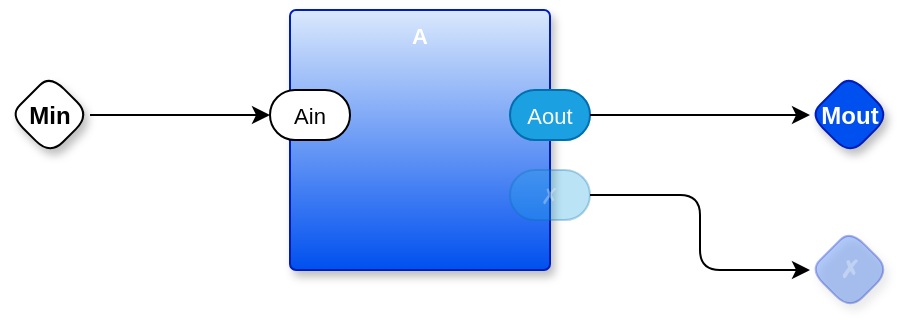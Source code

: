 <mxfile version="24.0.4" type="device" pages="2">
  <diagram name="main" id="m0zTKrYATkNEm8Ja8VeW">
    <mxGraphModel dx="998" dy="573" grid="1" gridSize="10" guides="1" tooltips="1" connect="1" arrows="1" fold="1" page="1" pageScale="1" pageWidth="850" pageHeight="1100" math="0" shadow="0">
      <root>
        <mxCell id="0" />
        <mxCell id="1" parent="0" />
        <mxCell id="IrST1PDGbHLIt9srIL5f-14" style="edgeStyle=orthogonalEdgeStyle;rounded=0;orthogonalLoop=1;jettySize=auto;html=1;exitX=1;exitY=0.5;exitDx=0;exitDy=0;exitPerimeter=0;" parent="1" source="IrST1PDGbHLIt9srIL5f-1" target="IrST1PDGbHLIt9srIL5f-8" edge="1">
          <mxGeometry relative="1" as="geometry" />
        </mxCell>
        <mxCell id="IrST1PDGbHLIt9srIL5f-1" value="Min" style="rhombus;whiteSpace=wrap;html=1;rounded=1;fontStyle=1;glass=0;sketch=0;fontSize=12;points=[[0,0.5,0,0,0],[0.5,0,0,0,0],[0.5,1,0,0,0],[1,0.5,0,0,0]];shadow=1;fontFamily=Helvetica;fontColor=default;" parent="1" vertex="1">
          <mxGeometry x="40" y="122.5" width="40" height="40" as="geometry" />
        </mxCell>
        <mxCell id="IrST1PDGbHLIt9srIL5f-6" value="A" style="rounded=1;whiteSpace=wrap;html=1;sketch=0;container=1;recursiveResize=0;verticalAlign=top;arcSize=6;fontStyle=1;autosize=0;points=[];absoluteArcSize=1;shadow=1;strokeColor=#001DBC;fillColor=#DAE8FC;fontColor=#ffffff;gradientColor=#0050EF;fontFamily=Helvetica;fontSize=11;" parent="1" vertex="1">
          <mxGeometry x="180" y="90" width="130" height="130" as="geometry">
            <mxRectangle x="-98" y="-1230" width="99" height="26" as="alternateBounds" />
          </mxGeometry>
        </mxCell>
        <mxCell id="IrST1PDGbHLIt9srIL5f-9" value="Aout" style="rounded=1;whiteSpace=wrap;html=1;sketch=0;points=[[0,0.5,0,0,0],[1,0.5,0,0,0]];fillColor=#1ba1e2;fontColor=#ffffff;strokeColor=#006EAF;arcSize=50;fontFamily=Helvetica;fontSize=11;" parent="IrST1PDGbHLIt9srIL5f-6" vertex="1">
          <mxGeometry x="110" y="40" width="40" height="25" as="geometry" />
        </mxCell>
        <mxCell id="IrST1PDGbHLIt9srIL5f-10" value="✗" style="rounded=1;whiteSpace=wrap;html=1;sketch=0;points=[[0,0.5,0,0,0],[1,0.5,0,0,0]];fillColor=#1ba1e2;fontColor=#ffffff;strokeColor=#006EAF;arcSize=50;opacity=30;textOpacity=30;fontFamily=Helvetica;fontSize=11;" parent="IrST1PDGbHLIt9srIL5f-6" vertex="1">
          <mxGeometry x="110" y="80" width="40" height="25" as="geometry" />
        </mxCell>
        <mxCell id="IrST1PDGbHLIt9srIL5f-8" value="Ain" style="rounded=1;whiteSpace=wrap;html=1;sketch=0;points=[[0,0.5,0,0,0],[1,0.5,0,0,0]];arcSize=50;fontFamily=Helvetica;fontSize=11;fontColor=default;" parent="IrST1PDGbHLIt9srIL5f-6" vertex="1">
          <mxGeometry x="-10" y="40" width="40" height="25" as="geometry" />
        </mxCell>
        <mxCell id="IrST1PDGbHLIt9srIL5f-11" value="Mout" style="rhombus;whiteSpace=wrap;html=1;rounded=1;fontStyle=1;glass=0;sketch=0;fontSize=12;points=[[0,0.5,0,0,0],[0.5,0,0,0,0],[0.5,1,0,0,0],[1,0.5,0,0,0]];shadow=1;fillColor=#0050ef;fontColor=#ffffff;strokeColor=#001DBC;fontFamily=Helvetica;" parent="1" vertex="1">
          <mxGeometry x="440" y="122.5" width="40" height="40" as="geometry" />
        </mxCell>
        <mxCell id="IrST1PDGbHLIt9srIL5f-12" value="✗" style="rhombus;whiteSpace=wrap;html=1;rounded=1;fillColor=#0050ef;fontColor=#ffffff;strokeColor=#001DBC;fontStyle=1;glass=0;sketch=0;fontSize=12;points=[[0,0.5,0,0,0],[0.5,0,0,0,0],[0.5,1,0,0,0],[1,0.5,0,0,0]];shadow=1;opacity=30;textOpacity=30;" parent="1" vertex="1">
          <mxGeometry x="440" y="200" width="40" height="40" as="geometry" />
        </mxCell>
        <mxCell id="IrST1PDGbHLIt9srIL5f-13" style="edgeStyle=orthogonalEdgeStyle;rounded=0;orthogonalLoop=1;jettySize=auto;html=1;exitX=1;exitY=0.5;exitDx=0;exitDy=0;exitPerimeter=0;entryX=0;entryY=0.5;entryDx=0;entryDy=0;entryPerimeter=0;" parent="1" source="IrST1PDGbHLIt9srIL5f-9" target="IrST1PDGbHLIt9srIL5f-11" edge="1">
          <mxGeometry relative="1" as="geometry" />
        </mxCell>
        <mxCell id="IrST1PDGbHLIt9srIL5f-15" style="edgeStyle=orthogonalEdgeStyle;rounded=1;orthogonalLoop=1;jettySize=auto;html=1;exitX=1;exitY=0.5;exitDx=0;exitDy=0;exitPerimeter=0;entryX=0;entryY=0.5;entryDx=0;entryDy=0;entryPerimeter=0;curved=0;" parent="1" source="IrST1PDGbHLIt9srIL5f-10" target="IrST1PDGbHLIt9srIL5f-12" edge="1">
          <mxGeometry relative="1" as="geometry" />
        </mxCell>
      </root>
    </mxGraphModel>
  </diagram>
  <diagram id="tdX2_95LEIDNDVLNdQ2E" name="...">
    <mxGraphModel dx="1114" dy="693" grid="1" gridSize="10" guides="1" tooltips="1" connect="1" arrows="1" fold="1" page="1" pageScale="1" pageWidth="850" pageHeight="1100" math="0" shadow="0">
      <root>
        <mxCell id="0" />
        <mxCell id="1" parent="0" />
      </root>
    </mxGraphModel>
  </diagram>
</mxfile>
